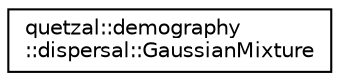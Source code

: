 digraph "Graphical Class Hierarchy"
{
 // LATEX_PDF_SIZE
  edge [fontname="Helvetica",fontsize="10",labelfontname="Helvetica",labelfontsize="10"];
  node [fontname="Helvetica",fontsize="10",shape=record];
  rankdir="LR";
  Node0 [label="quetzal::demography\l::dispersal::GaussianMixture",height=0.2,width=0.4,color="black", fillcolor="white", style="filled",URL="$structquetzal_1_1demography_1_1dispersal_1_1_gaussian_mixture.html",tooltip=" "];
}
